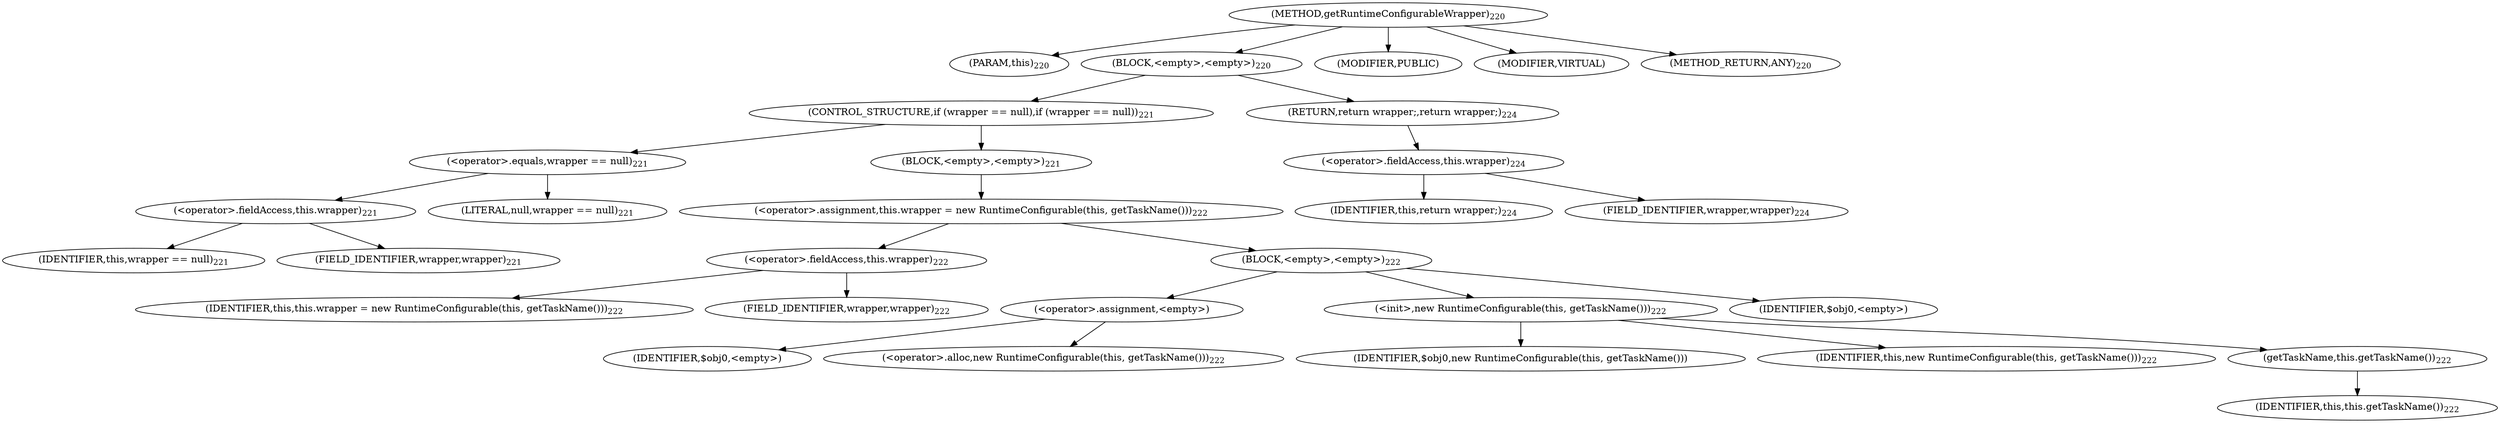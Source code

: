 digraph "getRuntimeConfigurableWrapper" {  
"215" [label = <(METHOD,getRuntimeConfigurableWrapper)<SUB>220</SUB>> ]
"12" [label = <(PARAM,this)<SUB>220</SUB>> ]
"216" [label = <(BLOCK,&lt;empty&gt;,&lt;empty&gt;)<SUB>220</SUB>> ]
"217" [label = <(CONTROL_STRUCTURE,if (wrapper == null),if (wrapper == null))<SUB>221</SUB>> ]
"218" [label = <(&lt;operator&gt;.equals,wrapper == null)<SUB>221</SUB>> ]
"219" [label = <(&lt;operator&gt;.fieldAccess,this.wrapper)<SUB>221</SUB>> ]
"220" [label = <(IDENTIFIER,this,wrapper == null)<SUB>221</SUB>> ]
"221" [label = <(FIELD_IDENTIFIER,wrapper,wrapper)<SUB>221</SUB>> ]
"222" [label = <(LITERAL,null,wrapper == null)<SUB>221</SUB>> ]
"223" [label = <(BLOCK,&lt;empty&gt;,&lt;empty&gt;)<SUB>221</SUB>> ]
"224" [label = <(&lt;operator&gt;.assignment,this.wrapper = new RuntimeConfigurable(this, getTaskName()))<SUB>222</SUB>> ]
"225" [label = <(&lt;operator&gt;.fieldAccess,this.wrapper)<SUB>222</SUB>> ]
"226" [label = <(IDENTIFIER,this,this.wrapper = new RuntimeConfigurable(this, getTaskName()))<SUB>222</SUB>> ]
"227" [label = <(FIELD_IDENTIFIER,wrapper,wrapper)<SUB>222</SUB>> ]
"228" [label = <(BLOCK,&lt;empty&gt;,&lt;empty&gt;)<SUB>222</SUB>> ]
"229" [label = <(&lt;operator&gt;.assignment,&lt;empty&gt;)> ]
"230" [label = <(IDENTIFIER,$obj0,&lt;empty&gt;)> ]
"231" [label = <(&lt;operator&gt;.alloc,new RuntimeConfigurable(this, getTaskName()))<SUB>222</SUB>> ]
"232" [label = <(&lt;init&gt;,new RuntimeConfigurable(this, getTaskName()))<SUB>222</SUB>> ]
"233" [label = <(IDENTIFIER,$obj0,new RuntimeConfigurable(this, getTaskName()))> ]
"11" [label = <(IDENTIFIER,this,new RuntimeConfigurable(this, getTaskName()))<SUB>222</SUB>> ]
"234" [label = <(getTaskName,this.getTaskName())<SUB>222</SUB>> ]
"13" [label = <(IDENTIFIER,this,this.getTaskName())<SUB>222</SUB>> ]
"235" [label = <(IDENTIFIER,$obj0,&lt;empty&gt;)> ]
"236" [label = <(RETURN,return wrapper;,return wrapper;)<SUB>224</SUB>> ]
"237" [label = <(&lt;operator&gt;.fieldAccess,this.wrapper)<SUB>224</SUB>> ]
"238" [label = <(IDENTIFIER,this,return wrapper;)<SUB>224</SUB>> ]
"239" [label = <(FIELD_IDENTIFIER,wrapper,wrapper)<SUB>224</SUB>> ]
"240" [label = <(MODIFIER,PUBLIC)> ]
"241" [label = <(MODIFIER,VIRTUAL)> ]
"242" [label = <(METHOD_RETURN,ANY)<SUB>220</SUB>> ]
  "215" -> "12" 
  "215" -> "216" 
  "215" -> "240" 
  "215" -> "241" 
  "215" -> "242" 
  "216" -> "217" 
  "216" -> "236" 
  "217" -> "218" 
  "217" -> "223" 
  "218" -> "219" 
  "218" -> "222" 
  "219" -> "220" 
  "219" -> "221" 
  "223" -> "224" 
  "224" -> "225" 
  "224" -> "228" 
  "225" -> "226" 
  "225" -> "227" 
  "228" -> "229" 
  "228" -> "232" 
  "228" -> "235" 
  "229" -> "230" 
  "229" -> "231" 
  "232" -> "233" 
  "232" -> "11" 
  "232" -> "234" 
  "234" -> "13" 
  "236" -> "237" 
  "237" -> "238" 
  "237" -> "239" 
}

